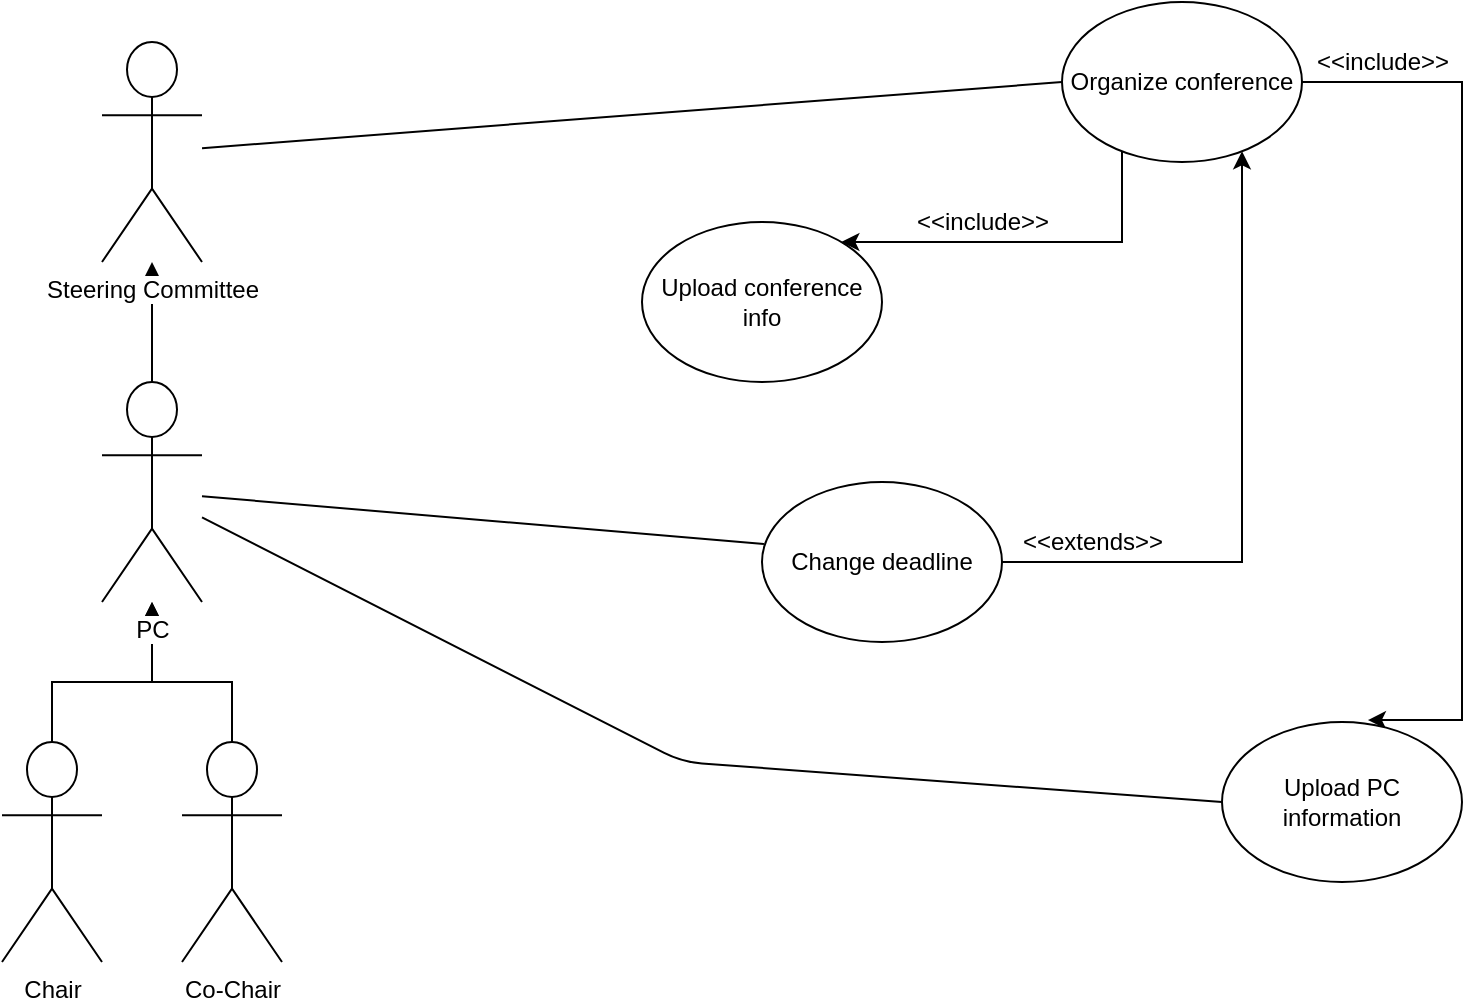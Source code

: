 <mxfile version="12.8.6" type="device"><diagram id="Hud9-GVf4-kMUrSHQr-8" name="Page-1"><mxGraphModel dx="1182" dy="721" grid="1" gridSize="10" guides="1" tooltips="1" connect="1" arrows="1" fold="1" page="1" pageScale="1" pageWidth="850" pageHeight="1100" math="0" shadow="0"><root><mxCell id="0"/><mxCell id="1" parent="0"/><mxCell id="L_yyeKE1RoHgK3A-VEjs-3" value="" style="edgeStyle=orthogonalEdgeStyle;rounded=0;orthogonalLoop=1;jettySize=auto;html=1;" edge="1" parent="1" source="L_yyeKE1RoHgK3A-VEjs-2" target="L_yyeKE1RoHgK3A-VEjs-1"><mxGeometry relative="1" as="geometry"/></mxCell><mxCell id="L_yyeKE1RoHgK3A-VEjs-1" value="Steering Committee" style="shape=umlActor;verticalLabelPosition=bottom;labelBackgroundColor=#ffffff;verticalAlign=top;html=1;outlineConnect=0;" vertex="1" parent="1"><mxGeometry x="110" y="100" width="50" height="110" as="geometry"/></mxCell><mxCell id="L_yyeKE1RoHgK3A-VEjs-9" value="" style="edgeStyle=orthogonalEdgeStyle;rounded=0;orthogonalLoop=1;jettySize=auto;html=1;exitX=0.5;exitY=0;exitDx=0;exitDy=0;exitPerimeter=0;" edge="1" parent="1" source="L_yyeKE1RoHgK3A-VEjs-8" target="L_yyeKE1RoHgK3A-VEjs-2"><mxGeometry relative="1" as="geometry"><mxPoint x="130" y="370" as="targetPoint"/><Array as="points"><mxPoint x="85" y="420"/><mxPoint x="135" y="420"/></Array></mxGeometry></mxCell><mxCell id="L_yyeKE1RoHgK3A-VEjs-12" value="" style="edgeStyle=orthogonalEdgeStyle;rounded=0;orthogonalLoop=1;jettySize=auto;html=1;exitX=0.5;exitY=0;exitDx=0;exitDy=0;exitPerimeter=0;" edge="1" parent="1" source="L_yyeKE1RoHgK3A-VEjs-11" target="L_yyeKE1RoHgK3A-VEjs-2"><mxGeometry relative="1" as="geometry"><Array as="points"><mxPoint x="175" y="420"/><mxPoint x="135" y="420"/></Array></mxGeometry></mxCell><mxCell id="L_yyeKE1RoHgK3A-VEjs-2" value="PC" style="shape=umlActor;verticalLabelPosition=bottom;labelBackgroundColor=#ffffff;verticalAlign=top;html=1;outlineConnect=0;" vertex="1" parent="1"><mxGeometry x="110" y="270" width="50" height="110" as="geometry"/></mxCell><mxCell id="L_yyeKE1RoHgK3A-VEjs-11" value="Co-Chair" style="shape=umlActor;verticalLabelPosition=bottom;labelBackgroundColor=#ffffff;verticalAlign=top;html=1;outlineConnect=0;" vertex="1" parent="1"><mxGeometry x="150" y="450" width="50" height="110" as="geometry"/></mxCell><mxCell id="L_yyeKE1RoHgK3A-VEjs-8" value="Chair" style="shape=umlActor;verticalLabelPosition=bottom;labelBackgroundColor=#ffffff;verticalAlign=top;html=1;outlineConnect=0;" vertex="1" parent="1"><mxGeometry x="60" y="450" width="50" height="110" as="geometry"/></mxCell><mxCell id="L_yyeKE1RoHgK3A-VEjs-17" value="" style="edgeStyle=orthogonalEdgeStyle;rounded=0;orthogonalLoop=1;jettySize=auto;html=1;" edge="1" parent="1" source="L_yyeKE1RoHgK3A-VEjs-14" target="L_yyeKE1RoHgK3A-VEjs-16"><mxGeometry relative="1" as="geometry"><Array as="points"><mxPoint x="620" y="200"/></Array></mxGeometry></mxCell><mxCell id="L_yyeKE1RoHgK3A-VEjs-19" value="" style="edgeStyle=orthogonalEdgeStyle;rounded=0;orthogonalLoop=1;jettySize=auto;html=1;" edge="1" parent="1" source="L_yyeKE1RoHgK3A-VEjs-18" target="L_yyeKE1RoHgK3A-VEjs-14"><mxGeometry relative="1" as="geometry"><mxPoint x="600" y="175" as="targetPoint"/><Array as="points"><mxPoint x="680" y="360"/></Array></mxGeometry></mxCell><mxCell id="L_yyeKE1RoHgK3A-VEjs-22" value="" style="edgeStyle=orthogonalEdgeStyle;rounded=0;orthogonalLoop=1;jettySize=auto;html=1;entryX=0.608;entryY=-0.012;entryDx=0;entryDy=0;entryPerimeter=0;" edge="1" parent="1" source="L_yyeKE1RoHgK3A-VEjs-14" target="L_yyeKE1RoHgK3A-VEjs-21"><mxGeometry relative="1" as="geometry"><mxPoint x="700" y="320" as="targetPoint"/><Array as="points"><mxPoint x="790" y="120"/><mxPoint x="790" y="439"/></Array></mxGeometry></mxCell><mxCell id="L_yyeKE1RoHgK3A-VEjs-14" value="Organize conference" style="ellipse;whiteSpace=wrap;html=1;" vertex="1" parent="1"><mxGeometry x="590" y="80" width="120" height="80" as="geometry"/></mxCell><mxCell id="L_yyeKE1RoHgK3A-VEjs-21" value="Upload PC information" style="ellipse;whiteSpace=wrap;html=1;" vertex="1" parent="1"><mxGeometry x="670" y="440" width="120" height="80" as="geometry"/></mxCell><mxCell id="L_yyeKE1RoHgK3A-VEjs-18" value="Change deadline" style="ellipse;whiteSpace=wrap;html=1;" vertex="1" parent="1"><mxGeometry x="440" y="320" width="120" height="80" as="geometry"/></mxCell><mxCell id="L_yyeKE1RoHgK3A-VEjs-16" value="Upload conference info" style="ellipse;whiteSpace=wrap;html=1;" vertex="1" parent="1"><mxGeometry x="380" y="190" width="120" height="80" as="geometry"/></mxCell><mxCell id="L_yyeKE1RoHgK3A-VEjs-26" value="" style="endArrow=none;html=1;entryX=0;entryY=0.5;entryDx=0;entryDy=0;" edge="1" parent="1" source="L_yyeKE1RoHgK3A-VEjs-2" target="L_yyeKE1RoHgK3A-VEjs-21"><mxGeometry width="50" height="50" relative="1" as="geometry"><mxPoint x="400" y="420" as="sourcePoint"/><mxPoint x="450" y="370" as="targetPoint"/><Array as="points"><mxPoint x="400" y="460"/></Array></mxGeometry></mxCell><mxCell id="L_yyeKE1RoHgK3A-VEjs-27" value="" style="endArrow=none;html=1;entryX=0.008;entryY=0.388;entryDx=0;entryDy=0;entryPerimeter=0;" edge="1" parent="1" source="L_yyeKE1RoHgK3A-VEjs-2" target="L_yyeKE1RoHgK3A-VEjs-18"><mxGeometry width="50" height="50" relative="1" as="geometry"><mxPoint x="400" y="420" as="sourcePoint"/><mxPoint x="450" y="370" as="targetPoint"/></mxGeometry></mxCell><mxCell id="L_yyeKE1RoHgK3A-VEjs-30" value="" style="endArrow=none;html=1;entryX=0;entryY=0.5;entryDx=0;entryDy=0;" edge="1" parent="1" source="L_yyeKE1RoHgK3A-VEjs-1" target="L_yyeKE1RoHgK3A-VEjs-14"><mxGeometry width="50" height="50" relative="1" as="geometry"><mxPoint x="330" y="140" as="sourcePoint"/><mxPoint x="380" y="90" as="targetPoint"/></mxGeometry></mxCell><mxCell id="L_yyeKE1RoHgK3A-VEjs-31" value="&amp;lt;&amp;lt;include&amp;gt;&amp;gt;" style="text;html=1;align=center;verticalAlign=middle;resizable=0;points=[];autosize=1;" vertex="1" parent="1"><mxGeometry x="510" y="180" width="80" height="20" as="geometry"/></mxCell><mxCell id="L_yyeKE1RoHgK3A-VEjs-32" value="&amp;lt;&amp;lt;extends&amp;gt;&amp;gt;" style="text;html=1;align=center;verticalAlign=middle;resizable=0;points=[];autosize=1;" vertex="1" parent="1"><mxGeometry x="560" y="340" width="90" height="20" as="geometry"/></mxCell><mxCell id="L_yyeKE1RoHgK3A-VEjs-33" value="&amp;lt;&amp;lt;include&amp;gt;&amp;gt;" style="text;html=1;align=center;verticalAlign=middle;resizable=0;points=[];autosize=1;" vertex="1" parent="1"><mxGeometry x="710" y="100" width="80" height="20" as="geometry"/></mxCell></root></mxGraphModel></diagram></mxfile>
